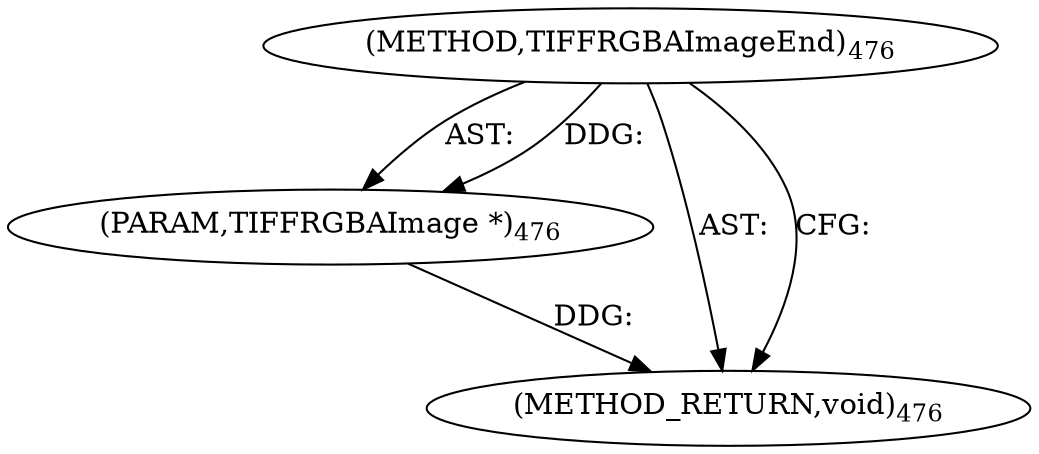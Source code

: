 digraph "TIFFRGBAImageEnd" {  
"8938" [label = <(METHOD,TIFFRGBAImageEnd)<SUB>476</SUB>> ]
"8939" [label = <(PARAM,TIFFRGBAImage *)<SUB>476</SUB>> ]
"8940" [label = <(METHOD_RETURN,void)<SUB>476</SUB>> ]
  "8938" -> "8939"  [ label = "AST: "] 
  "8938" -> "8940"  [ label = "AST: "] 
  "8938" -> "8940"  [ label = "CFG: "] 
  "8939" -> "8940"  [ label = "DDG: "] 
  "8938" -> "8939"  [ label = "DDG: "] 
}
